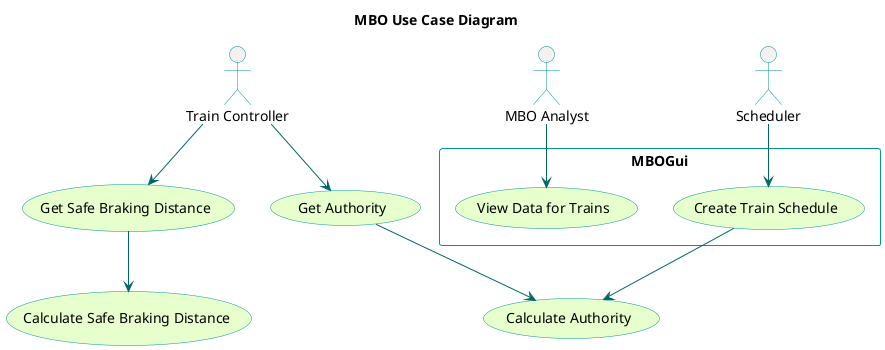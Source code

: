 @startuml
title MBO Use Case Diagram

skinparam usecaseBackgroundColor #e6ffcc
skinparam usecaseBorderColor 	#049595
skinparam actorBorderColor 	#049595
skinparam packageBorderCOlor  #049595
skinparam arrowColor #006666

:Train Controller: as tc
:MBO Analyst: as ma
:Scheduler: as s

rectangle MBOGui{
	(View Data for Trains)
	(Create Train Schedule)
}

ma --> (View Data for Trains)
tc --> (Get Authority)
tc --> (Get Safe Braking Distance)
s --> (Create Train Schedule)
(Get Authority) --> (Calculate Authority)
(Create Train Schedule) --> (Calculate Authority)
(Get Safe Braking Distance) --> (Calculate Safe Braking Distance)
@enduml